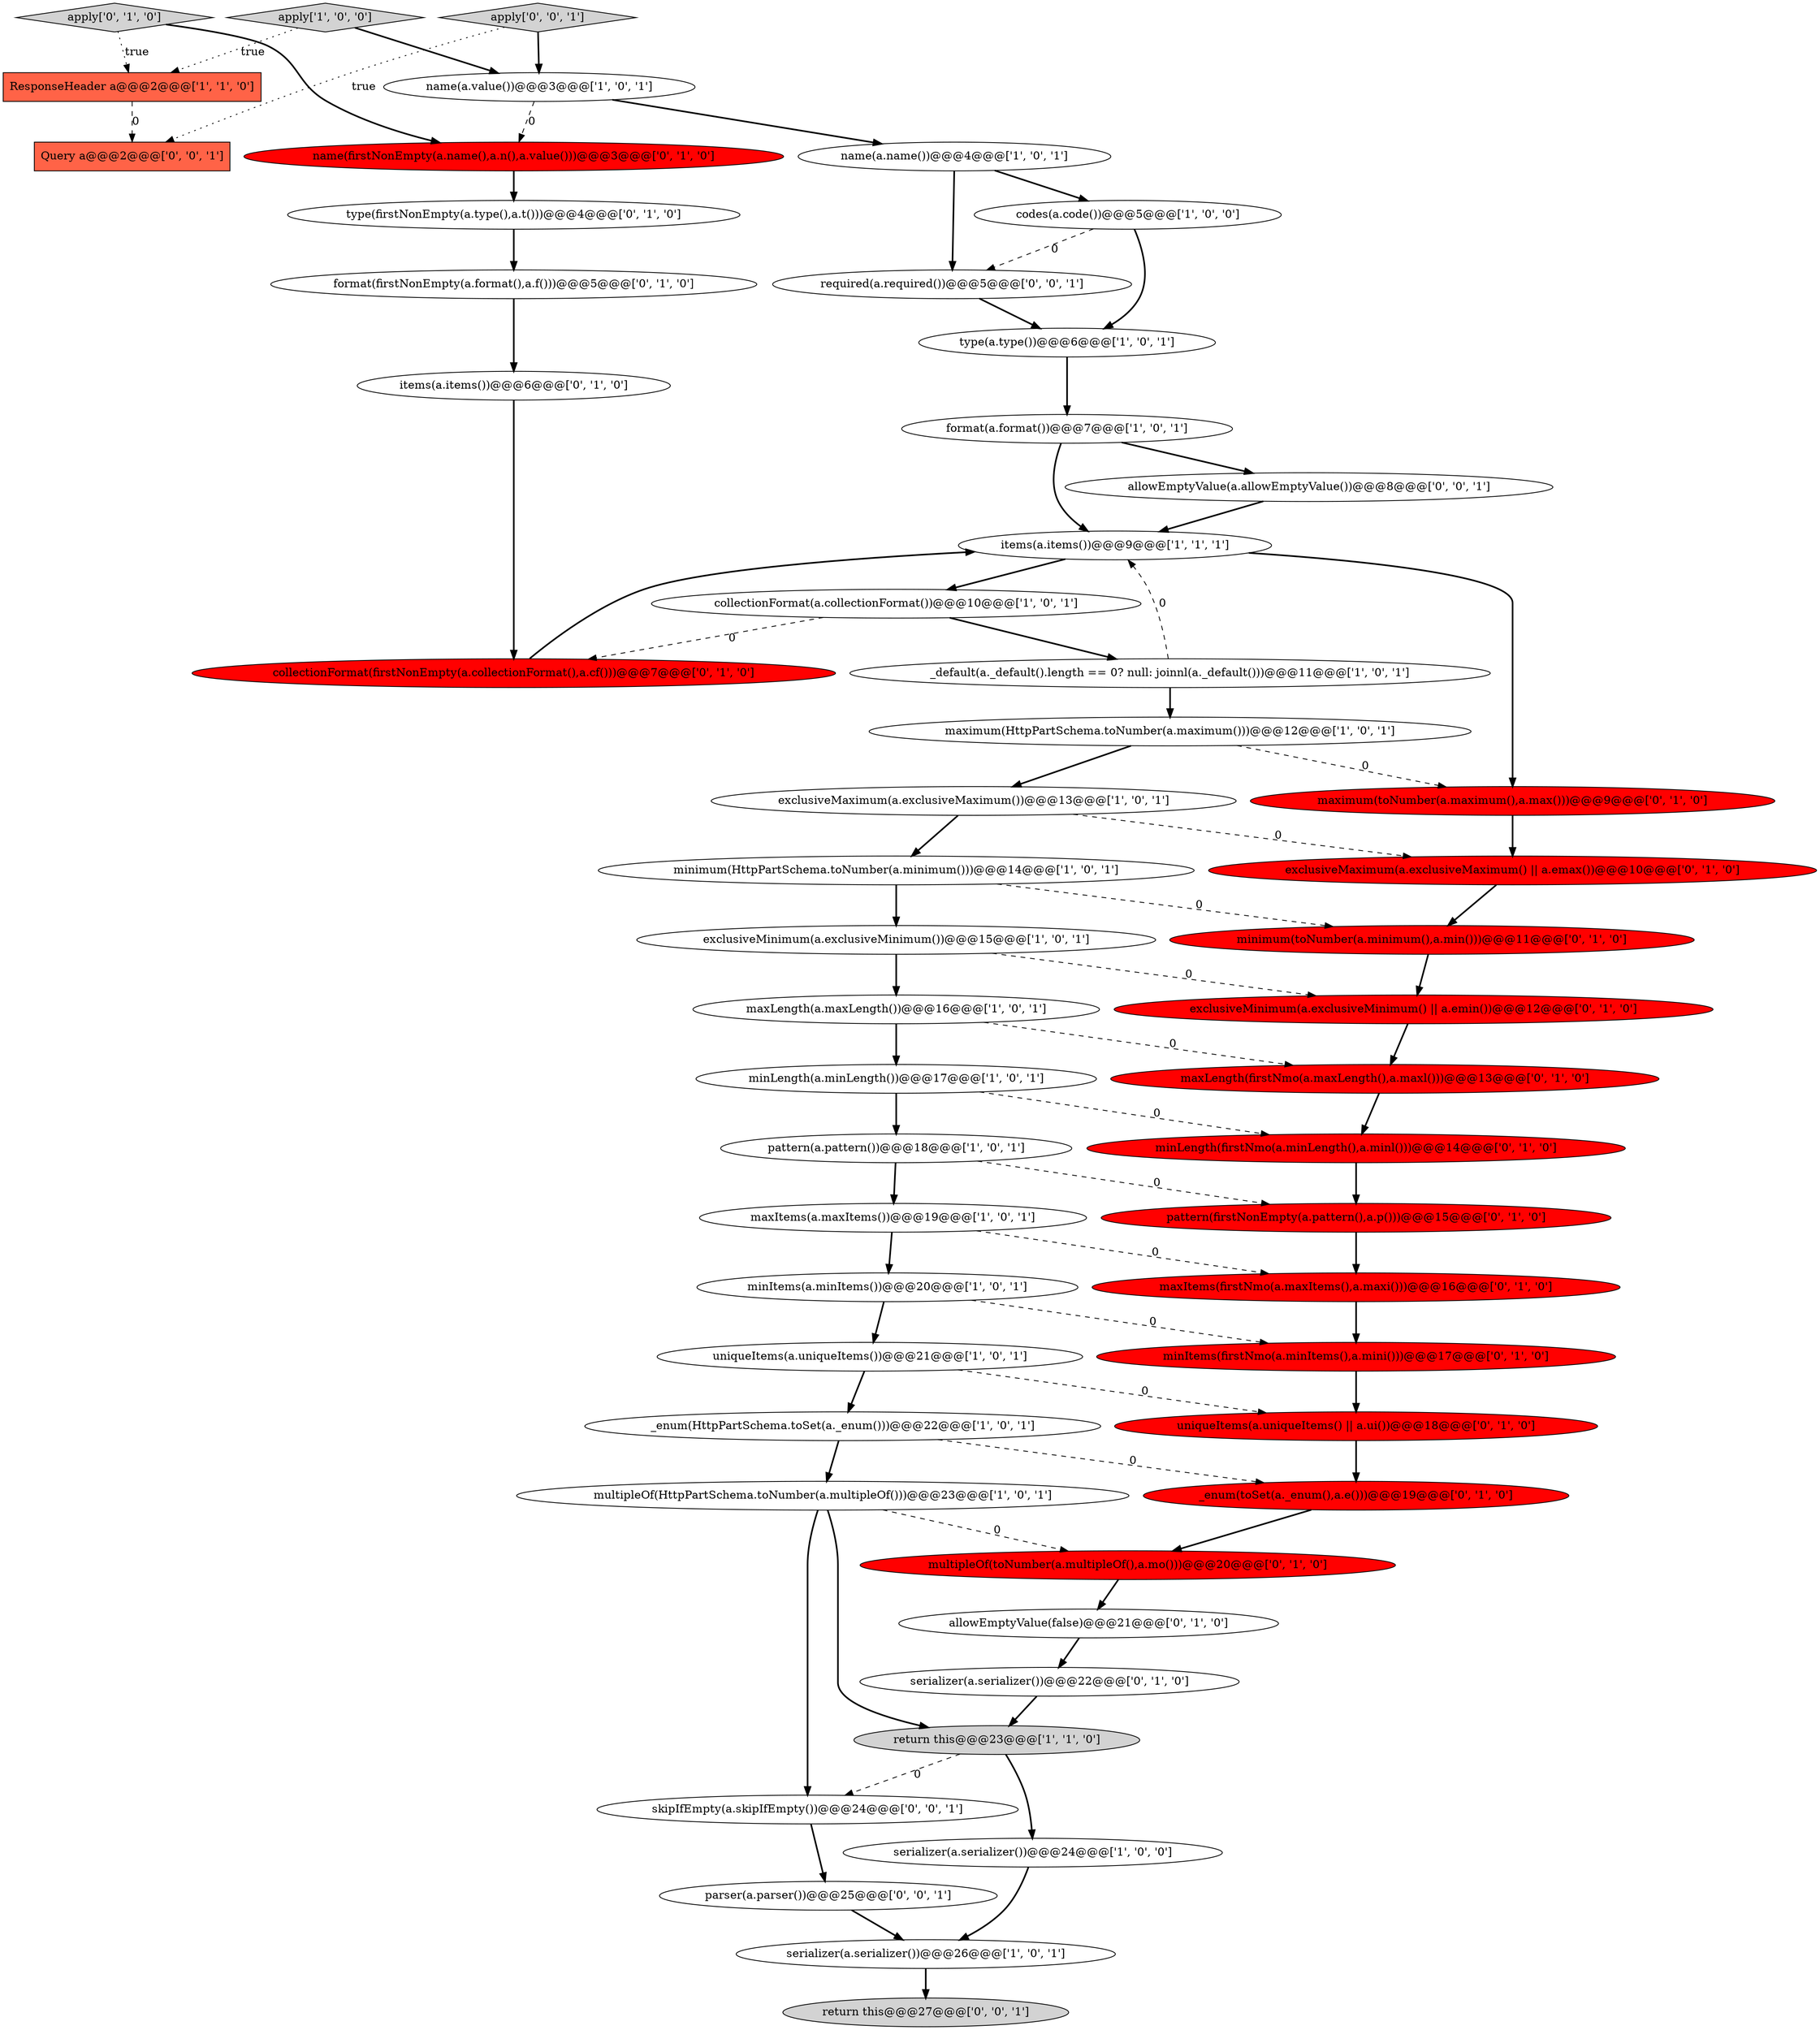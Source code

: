 digraph {
48 [style = filled, label = "required(a.required())@@@5@@@['0', '0', '1']", fillcolor = white, shape = ellipse image = "AAA0AAABBB3BBB"];
9 [style = filled, label = "exclusiveMinimum(a.exclusiveMinimum())@@@15@@@['1', '0', '1']", fillcolor = white, shape = ellipse image = "AAA0AAABBB1BBB"];
46 [style = filled, label = "parser(a.parser())@@@25@@@['0', '0', '1']", fillcolor = white, shape = ellipse image = "AAA0AAABBB3BBB"];
28 [style = filled, label = "minItems(firstNmo(a.minItems(),a.mini()))@@@17@@@['0', '1', '0']", fillcolor = red, shape = ellipse image = "AAA1AAABBB2BBB"];
12 [style = filled, label = "minItems(a.minItems())@@@20@@@['1', '0', '1']", fillcolor = white, shape = ellipse image = "AAA0AAABBB1BBB"];
29 [style = filled, label = "type(firstNonEmpty(a.type(),a.t()))@@@4@@@['0', '1', '0']", fillcolor = white, shape = ellipse image = "AAA0AAABBB2BBB"];
47 [style = filled, label = "Query a@@@2@@@['0', '0', '1']", fillcolor = tomato, shape = box image = "AAA0AAABBB3BBB"];
26 [style = filled, label = "uniqueItems(a.uniqueItems() || a.ui())@@@18@@@['0', '1', '0']", fillcolor = red, shape = ellipse image = "AAA1AAABBB2BBB"];
0 [style = filled, label = "type(a.type())@@@6@@@['1', '0', '1']", fillcolor = white, shape = ellipse image = "AAA0AAABBB1BBB"];
38 [style = filled, label = "apply['0', '1', '0']", fillcolor = lightgray, shape = diamond image = "AAA0AAABBB2BBB"];
37 [style = filled, label = "pattern(firstNonEmpty(a.pattern(),a.p()))@@@15@@@['0', '1', '0']", fillcolor = red, shape = ellipse image = "AAA1AAABBB2BBB"];
3 [style = filled, label = "pattern(a.pattern())@@@18@@@['1', '0', '1']", fillcolor = white, shape = ellipse image = "AAA0AAABBB1BBB"];
4 [style = filled, label = "exclusiveMaximum(a.exclusiveMaximum())@@@13@@@['1', '0', '1']", fillcolor = white, shape = ellipse image = "AAA0AAABBB1BBB"];
22 [style = filled, label = "items(a.items())@@@9@@@['1', '1', '1']", fillcolor = white, shape = ellipse image = "AAA0AAABBB1BBB"];
31 [style = filled, label = "maximum(toNumber(a.maximum(),a.max()))@@@9@@@['0', '1', '0']", fillcolor = red, shape = ellipse image = "AAA1AAABBB2BBB"];
32 [style = filled, label = "serializer(a.serializer())@@@22@@@['0', '1', '0']", fillcolor = white, shape = ellipse image = "AAA0AAABBB2BBB"];
41 [style = filled, label = "allowEmptyValue(false)@@@21@@@['0', '1', '0']", fillcolor = white, shape = ellipse image = "AAA0AAABBB2BBB"];
1 [style = filled, label = "ResponseHeader a@@@2@@@['1', '1', '0']", fillcolor = tomato, shape = box image = "AAA0AAABBB1BBB"];
45 [style = filled, label = "skipIfEmpty(a.skipIfEmpty())@@@24@@@['0', '0', '1']", fillcolor = white, shape = ellipse image = "AAA0AAABBB3BBB"];
2 [style = filled, label = "maxLength(a.maxLength())@@@16@@@['1', '0', '1']", fillcolor = white, shape = ellipse image = "AAA0AAABBB1BBB"];
44 [style = filled, label = "multipleOf(toNumber(a.multipleOf(),a.mo()))@@@20@@@['0', '1', '0']", fillcolor = red, shape = ellipse image = "AAA1AAABBB2BBB"];
43 [style = filled, label = "maxItems(firstNmo(a.maxItems(),a.maxi()))@@@16@@@['0', '1', '0']", fillcolor = red, shape = ellipse image = "AAA1AAABBB2BBB"];
19 [style = filled, label = "codes(a.code())@@@5@@@['1', '0', '0']", fillcolor = white, shape = ellipse image = "AAA0AAABBB1BBB"];
42 [style = filled, label = "format(firstNonEmpty(a.format(),a.f()))@@@5@@@['0', '1', '0']", fillcolor = white, shape = ellipse image = "AAA0AAABBB2BBB"];
6 [style = filled, label = "minimum(HttpPartSchema.toNumber(a.minimum()))@@@14@@@['1', '0', '1']", fillcolor = white, shape = ellipse image = "AAA0AAABBB1BBB"];
51 [style = filled, label = "return this@@@27@@@['0', '0', '1']", fillcolor = lightgray, shape = ellipse image = "AAA0AAABBB3BBB"];
13 [style = filled, label = "uniqueItems(a.uniqueItems())@@@21@@@['1', '0', '1']", fillcolor = white, shape = ellipse image = "AAA0AAABBB1BBB"];
14 [style = filled, label = "name(a.name())@@@4@@@['1', '0', '1']", fillcolor = white, shape = ellipse image = "AAA0AAABBB1BBB"];
18 [style = filled, label = "maximum(HttpPartSchema.toNumber(a.maximum()))@@@12@@@['1', '0', '1']", fillcolor = white, shape = ellipse image = "AAA0AAABBB1BBB"];
10 [style = filled, label = "serializer(a.serializer())@@@24@@@['1', '0', '0']", fillcolor = white, shape = ellipse image = "AAA0AAABBB1BBB"];
40 [style = filled, label = "minimum(toNumber(a.minimum(),a.min()))@@@11@@@['0', '1', '0']", fillcolor = red, shape = ellipse image = "AAA1AAABBB2BBB"];
50 [style = filled, label = "allowEmptyValue(a.allowEmptyValue())@@@8@@@['0', '0', '1']", fillcolor = white, shape = ellipse image = "AAA0AAABBB3BBB"];
11 [style = filled, label = "_default(a._default().length == 0? null: joinnl(a._default()))@@@11@@@['1', '0', '1']", fillcolor = white, shape = ellipse image = "AAA0AAABBB1BBB"];
30 [style = filled, label = "name(firstNonEmpty(a.name(),a.n(),a.value()))@@@3@@@['0', '1', '0']", fillcolor = red, shape = ellipse image = "AAA1AAABBB2BBB"];
21 [style = filled, label = "apply['1', '0', '0']", fillcolor = lightgray, shape = diamond image = "AAA0AAABBB1BBB"];
25 [style = filled, label = "maxLength(firstNmo(a.maxLength(),a.maxl()))@@@13@@@['0', '1', '0']", fillcolor = red, shape = ellipse image = "AAA1AAABBB2BBB"];
23 [style = filled, label = "multipleOf(HttpPartSchema.toNumber(a.multipleOf()))@@@23@@@['1', '0', '1']", fillcolor = white, shape = ellipse image = "AAA0AAABBB1BBB"];
36 [style = filled, label = "exclusiveMaximum(a.exclusiveMaximum() || a.emax())@@@10@@@['0', '1', '0']", fillcolor = red, shape = ellipse image = "AAA1AAABBB2BBB"];
34 [style = filled, label = "collectionFormat(firstNonEmpty(a.collectionFormat(),a.cf()))@@@7@@@['0', '1', '0']", fillcolor = red, shape = ellipse image = "AAA1AAABBB2BBB"];
39 [style = filled, label = "items(a.items())@@@6@@@['0', '1', '0']", fillcolor = white, shape = ellipse image = "AAA0AAABBB2BBB"];
5 [style = filled, label = "collectionFormat(a.collectionFormat())@@@10@@@['1', '0', '1']", fillcolor = white, shape = ellipse image = "AAA0AAABBB1BBB"];
16 [style = filled, label = "maxItems(a.maxItems())@@@19@@@['1', '0', '1']", fillcolor = white, shape = ellipse image = "AAA0AAABBB1BBB"];
27 [style = filled, label = "_enum(toSet(a._enum(),a.e()))@@@19@@@['0', '1', '0']", fillcolor = red, shape = ellipse image = "AAA1AAABBB2BBB"];
33 [style = filled, label = "exclusiveMinimum(a.exclusiveMinimum() || a.emin())@@@12@@@['0', '1', '0']", fillcolor = red, shape = ellipse image = "AAA1AAABBB2BBB"];
35 [style = filled, label = "minLength(firstNmo(a.minLength(),a.minl()))@@@14@@@['0', '1', '0']", fillcolor = red, shape = ellipse image = "AAA1AAABBB2BBB"];
8 [style = filled, label = "minLength(a.minLength())@@@17@@@['1', '0', '1']", fillcolor = white, shape = ellipse image = "AAA0AAABBB1BBB"];
24 [style = filled, label = "return this@@@23@@@['1', '1', '0']", fillcolor = lightgray, shape = ellipse image = "AAA0AAABBB1BBB"];
20 [style = filled, label = "serializer(a.serializer())@@@26@@@['1', '0', '1']", fillcolor = white, shape = ellipse image = "AAA0AAABBB1BBB"];
17 [style = filled, label = "name(a.value())@@@3@@@['1', '0', '1']", fillcolor = white, shape = ellipse image = "AAA0AAABBB1BBB"];
49 [style = filled, label = "apply['0', '0', '1']", fillcolor = lightgray, shape = diamond image = "AAA0AAABBB3BBB"];
15 [style = filled, label = "format(a.format())@@@7@@@['1', '0', '1']", fillcolor = white, shape = ellipse image = "AAA0AAABBB1BBB"];
7 [style = filled, label = "_enum(HttpPartSchema.toSet(a._enum()))@@@22@@@['1', '0', '1']", fillcolor = white, shape = ellipse image = "AAA0AAABBB1BBB"];
24->10 [style = bold, label=""];
10->20 [style = bold, label=""];
36->40 [style = bold, label=""];
41->32 [style = bold, label=""];
50->22 [style = bold, label=""];
21->1 [style = dotted, label="true"];
23->45 [style = bold, label=""];
4->6 [style = bold, label=""];
9->2 [style = bold, label=""];
3->37 [style = dashed, label="0"];
39->34 [style = bold, label=""];
15->50 [style = bold, label=""];
27->44 [style = bold, label=""];
8->3 [style = bold, label=""];
42->39 [style = bold, label=""];
11->22 [style = dashed, label="0"];
8->35 [style = dashed, label="0"];
22->31 [style = bold, label=""];
31->36 [style = bold, label=""];
14->19 [style = bold, label=""];
28->26 [style = bold, label=""];
6->40 [style = dashed, label="0"];
3->16 [style = bold, label=""];
25->35 [style = bold, label=""];
16->43 [style = dashed, label="0"];
22->5 [style = bold, label=""];
30->29 [style = bold, label=""];
0->15 [style = bold, label=""];
11->18 [style = bold, label=""];
48->0 [style = bold, label=""];
19->0 [style = bold, label=""];
15->22 [style = bold, label=""];
34->22 [style = bold, label=""];
43->28 [style = bold, label=""];
38->1 [style = dotted, label="true"];
5->34 [style = dashed, label="0"];
9->33 [style = dashed, label="0"];
13->26 [style = dashed, label="0"];
7->27 [style = dashed, label="0"];
12->13 [style = bold, label=""];
26->27 [style = bold, label=""];
40->33 [style = bold, label=""];
23->24 [style = bold, label=""];
37->43 [style = bold, label=""];
38->30 [style = bold, label=""];
49->47 [style = dotted, label="true"];
24->45 [style = dashed, label="0"];
18->4 [style = bold, label=""];
4->36 [style = dashed, label="0"];
23->44 [style = dashed, label="0"];
1->47 [style = dashed, label="0"];
33->25 [style = bold, label=""];
17->14 [style = bold, label=""];
35->37 [style = bold, label=""];
13->7 [style = bold, label=""];
12->28 [style = dashed, label="0"];
29->42 [style = bold, label=""];
19->48 [style = dashed, label="0"];
7->23 [style = bold, label=""];
44->41 [style = bold, label=""];
20->51 [style = bold, label=""];
2->25 [style = dashed, label="0"];
46->20 [style = bold, label=""];
5->11 [style = bold, label=""];
49->17 [style = bold, label=""];
45->46 [style = bold, label=""];
6->9 [style = bold, label=""];
32->24 [style = bold, label=""];
17->30 [style = dashed, label="0"];
16->12 [style = bold, label=""];
21->17 [style = bold, label=""];
18->31 [style = dashed, label="0"];
14->48 [style = bold, label=""];
2->8 [style = bold, label=""];
}
